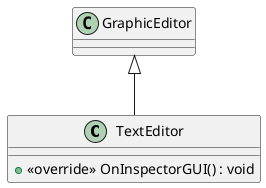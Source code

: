 @startuml
class TextEditor {
    + <<override>> OnInspectorGUI() : void
}
GraphicEditor <|-- TextEditor
@enduml
